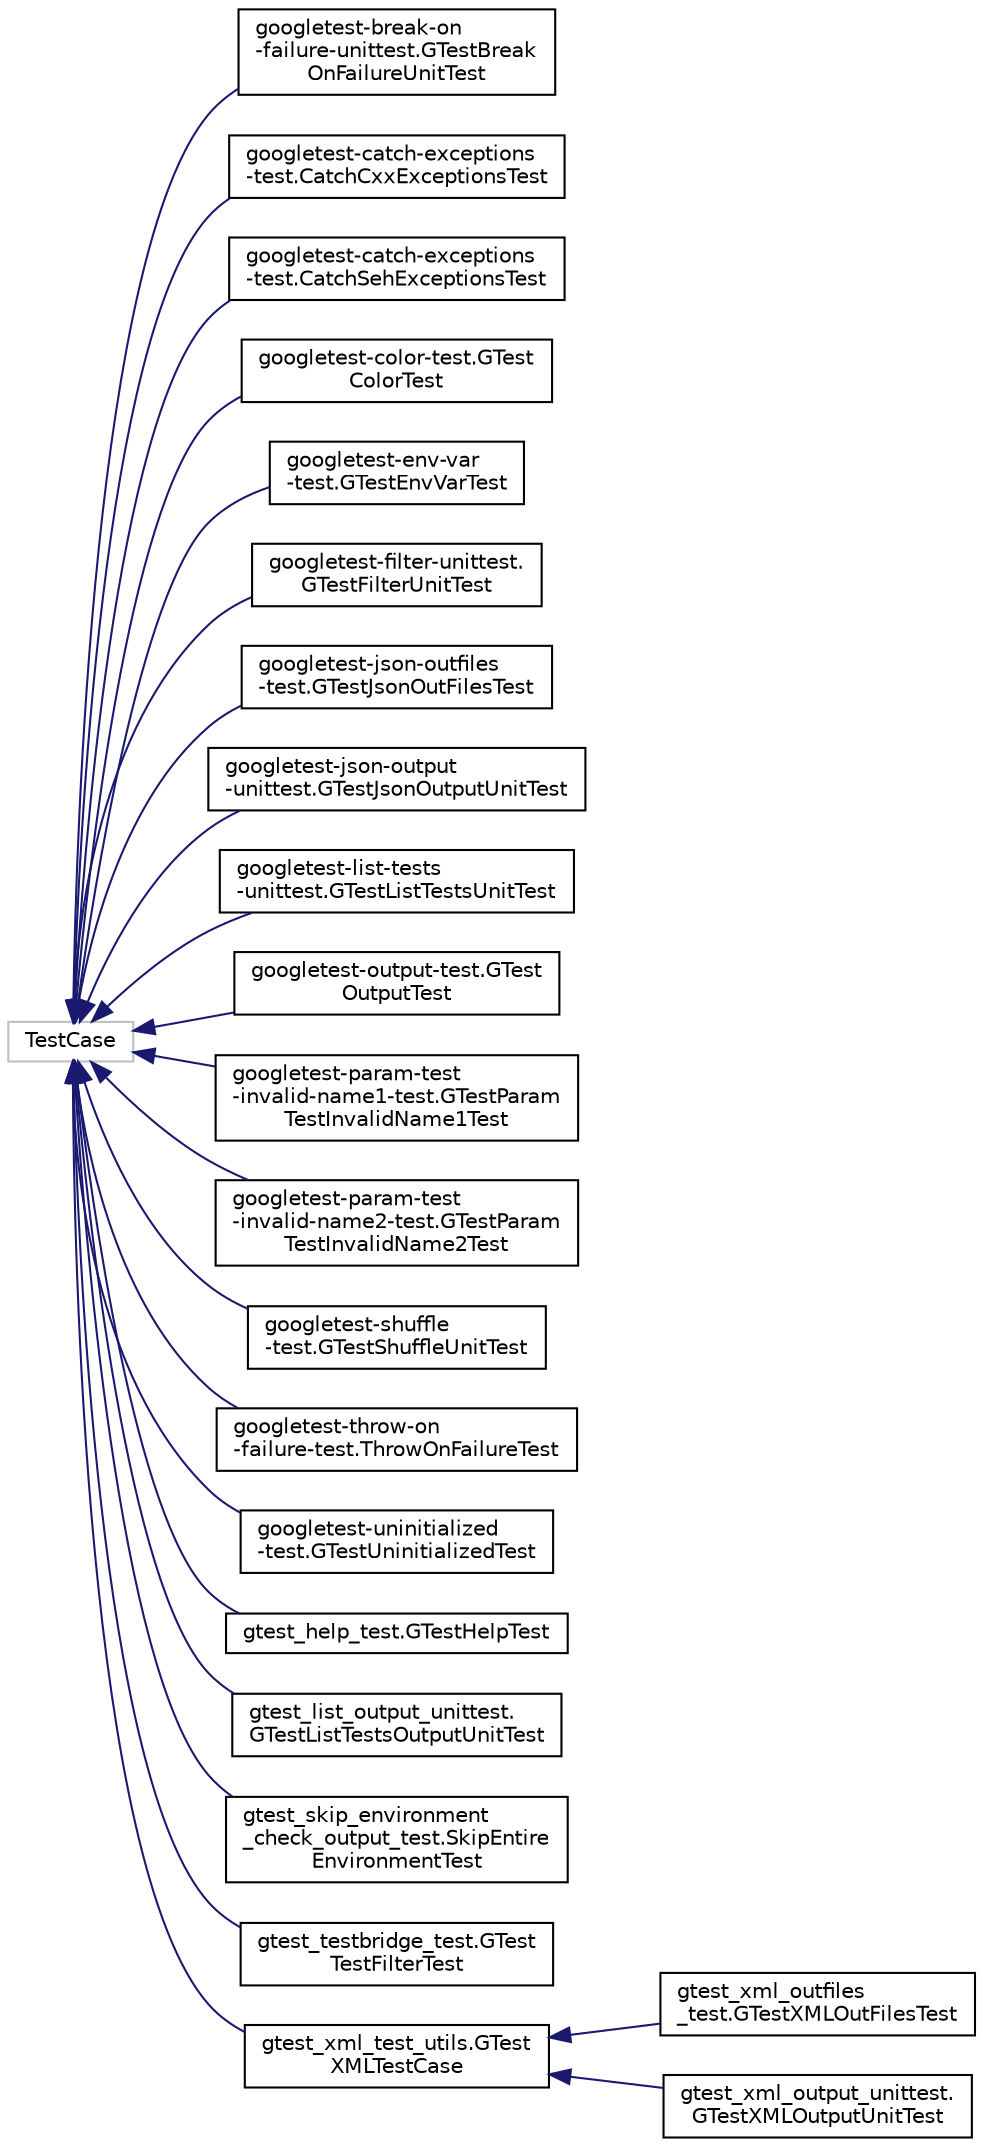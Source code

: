 digraph "Graphical Class Hierarchy"
{
  edge [fontname="Helvetica",fontsize="10",labelfontname="Helvetica",labelfontsize="10"];
  node [fontname="Helvetica",fontsize="10",shape=record];
  rankdir="LR";
  Node175 [label="TestCase",height=0.2,width=0.4,color="grey75", fillcolor="white", style="filled"];
  Node175 -> Node0 [dir="back",color="midnightblue",fontsize="10",style="solid",fontname="Helvetica"];
  Node0 [label="googletest-break-on\l-failure-unittest.GTestBreak\lOnFailureUnitTest",height=0.2,width=0.4,color="black", fillcolor="white", style="filled",URL="$classgoogletest-break-on-failure-unittest_1_1GTestBreakOnFailureUnitTest.html"];
  Node175 -> Node177 [dir="back",color="midnightblue",fontsize="10",style="solid",fontname="Helvetica"];
  Node177 [label="googletest-catch-exceptions\l-test.CatchCxxExceptionsTest",height=0.2,width=0.4,color="black", fillcolor="white", style="filled",URL="$classgoogletest-catch-exceptions-test_1_1CatchCxxExceptionsTest.html"];
  Node175 -> Node178 [dir="back",color="midnightblue",fontsize="10",style="solid",fontname="Helvetica"];
  Node178 [label="googletest-catch-exceptions\l-test.CatchSehExceptionsTest",height=0.2,width=0.4,color="black", fillcolor="white", style="filled",URL="$classgoogletest-catch-exceptions-test_1_1CatchSehExceptionsTest.html"];
  Node175 -> Node179 [dir="back",color="midnightblue",fontsize="10",style="solid",fontname="Helvetica"];
  Node179 [label="googletest-color-test.GTest\lColorTest",height=0.2,width=0.4,color="black", fillcolor="white", style="filled",URL="$classgoogletest-color-test_1_1GTestColorTest.html"];
  Node175 -> Node180 [dir="back",color="midnightblue",fontsize="10",style="solid",fontname="Helvetica"];
  Node180 [label="googletest-env-var\l-test.GTestEnvVarTest",height=0.2,width=0.4,color="black", fillcolor="white", style="filled",URL="$classgoogletest-env-var-test_1_1GTestEnvVarTest.html"];
  Node175 -> Node181 [dir="back",color="midnightblue",fontsize="10",style="solid",fontname="Helvetica"];
  Node181 [label="googletest-filter-unittest.\lGTestFilterUnitTest",height=0.2,width=0.4,color="black", fillcolor="white", style="filled",URL="$classgoogletest-filter-unittest_1_1GTestFilterUnitTest.html"];
  Node175 -> Node182 [dir="back",color="midnightblue",fontsize="10",style="solid",fontname="Helvetica"];
  Node182 [label="googletest-json-outfiles\l-test.GTestJsonOutFilesTest",height=0.2,width=0.4,color="black", fillcolor="white", style="filled",URL="$classgoogletest-json-outfiles-test_1_1GTestJsonOutFilesTest.html"];
  Node175 -> Node183 [dir="back",color="midnightblue",fontsize="10",style="solid",fontname="Helvetica"];
  Node183 [label="googletest-json-output\l-unittest.GTestJsonOutputUnitTest",height=0.2,width=0.4,color="black", fillcolor="white", style="filled",URL="$classgoogletest-json-output-unittest_1_1GTestJsonOutputUnitTest.html"];
  Node175 -> Node184 [dir="back",color="midnightblue",fontsize="10",style="solid",fontname="Helvetica"];
  Node184 [label="googletest-list-tests\l-unittest.GTestListTestsUnitTest",height=0.2,width=0.4,color="black", fillcolor="white", style="filled",URL="$classgoogletest-list-tests-unittest_1_1GTestListTestsUnitTest.html"];
  Node175 -> Node185 [dir="back",color="midnightblue",fontsize="10",style="solid",fontname="Helvetica"];
  Node185 [label="googletest-output-test.GTest\lOutputTest",height=0.2,width=0.4,color="black", fillcolor="white", style="filled",URL="$classgoogletest-output-test_1_1GTestOutputTest.html"];
  Node175 -> Node186 [dir="back",color="midnightblue",fontsize="10",style="solid",fontname="Helvetica"];
  Node186 [label="googletest-param-test\l-invalid-name1-test.GTestParam\lTestInvalidName1Test",height=0.2,width=0.4,color="black", fillcolor="white", style="filled",URL="$classgoogletest-param-test-invalid-name1-test_1_1GTestParamTestInvalidName1Test.html"];
  Node175 -> Node187 [dir="back",color="midnightblue",fontsize="10",style="solid",fontname="Helvetica"];
  Node187 [label="googletest-param-test\l-invalid-name2-test.GTestParam\lTestInvalidName2Test",height=0.2,width=0.4,color="black", fillcolor="white", style="filled",URL="$classgoogletest-param-test-invalid-name2-test_1_1GTestParamTestInvalidName2Test.html"];
  Node175 -> Node188 [dir="back",color="midnightblue",fontsize="10",style="solid",fontname="Helvetica"];
  Node188 [label="googletest-shuffle\l-test.GTestShuffleUnitTest",height=0.2,width=0.4,color="black", fillcolor="white", style="filled",URL="$classgoogletest-shuffle-test_1_1GTestShuffleUnitTest.html"];
  Node175 -> Node189 [dir="back",color="midnightblue",fontsize="10",style="solid",fontname="Helvetica"];
  Node189 [label="googletest-throw-on\l-failure-test.ThrowOnFailureTest",height=0.2,width=0.4,color="black", fillcolor="white", style="filled",URL="$classgoogletest-throw-on-failure-test_1_1ThrowOnFailureTest.html"];
  Node175 -> Node190 [dir="back",color="midnightblue",fontsize="10",style="solid",fontname="Helvetica"];
  Node190 [label="googletest-uninitialized\l-test.GTestUninitializedTest",height=0.2,width=0.4,color="black", fillcolor="white", style="filled",URL="$classgoogletest-uninitialized-test_1_1GTestUninitializedTest.html"];
  Node175 -> Node191 [dir="back",color="midnightblue",fontsize="10",style="solid",fontname="Helvetica"];
  Node191 [label="gtest_help_test.GTestHelpTest",height=0.2,width=0.4,color="black", fillcolor="white", style="filled",URL="$classgtest__help__test_1_1GTestHelpTest.html"];
  Node175 -> Node192 [dir="back",color="midnightblue",fontsize="10",style="solid",fontname="Helvetica"];
  Node192 [label="gtest_list_output_unittest.\lGTestListTestsOutputUnitTest",height=0.2,width=0.4,color="black", fillcolor="white", style="filled",URL="$classgtest__list__output__unittest_1_1GTestListTestsOutputUnitTest.html"];
  Node175 -> Node193 [dir="back",color="midnightblue",fontsize="10",style="solid",fontname="Helvetica"];
  Node193 [label="gtest_skip_environment\l_check_output_test.SkipEntire\lEnvironmentTest",height=0.2,width=0.4,color="black", fillcolor="white", style="filled",URL="$classgtest__skip__environment__check__output__test_1_1SkipEntireEnvironmentTest.html"];
  Node175 -> Node194 [dir="back",color="midnightblue",fontsize="10",style="solid",fontname="Helvetica"];
  Node194 [label="gtest_testbridge_test.GTest\lTestFilterTest",height=0.2,width=0.4,color="black", fillcolor="white", style="filled",URL="$classgtest__testbridge__test_1_1GTestTestFilterTest.html"];
  Node175 -> Node195 [dir="back",color="midnightblue",fontsize="10",style="solid",fontname="Helvetica"];
  Node195 [label="gtest_xml_test_utils.GTest\lXMLTestCase",height=0.2,width=0.4,color="black", fillcolor="white", style="filled",URL="$classgtest__xml__test__utils_1_1GTestXMLTestCase.html"];
  Node195 -> Node196 [dir="back",color="midnightblue",fontsize="10",style="solid",fontname="Helvetica"];
  Node196 [label="gtest_xml_outfiles\l_test.GTestXMLOutFilesTest",height=0.2,width=0.4,color="black", fillcolor="white", style="filled",URL="$classgtest__xml__outfiles__test_1_1GTestXMLOutFilesTest.html"];
  Node195 -> Node197 [dir="back",color="midnightblue",fontsize="10",style="solid",fontname="Helvetica"];
  Node197 [label="gtest_xml_output_unittest.\lGTestXMLOutputUnitTest",height=0.2,width=0.4,color="black", fillcolor="white", style="filled",URL="$classgtest__xml__output__unittest_1_1GTestXMLOutputUnitTest.html"];
}
